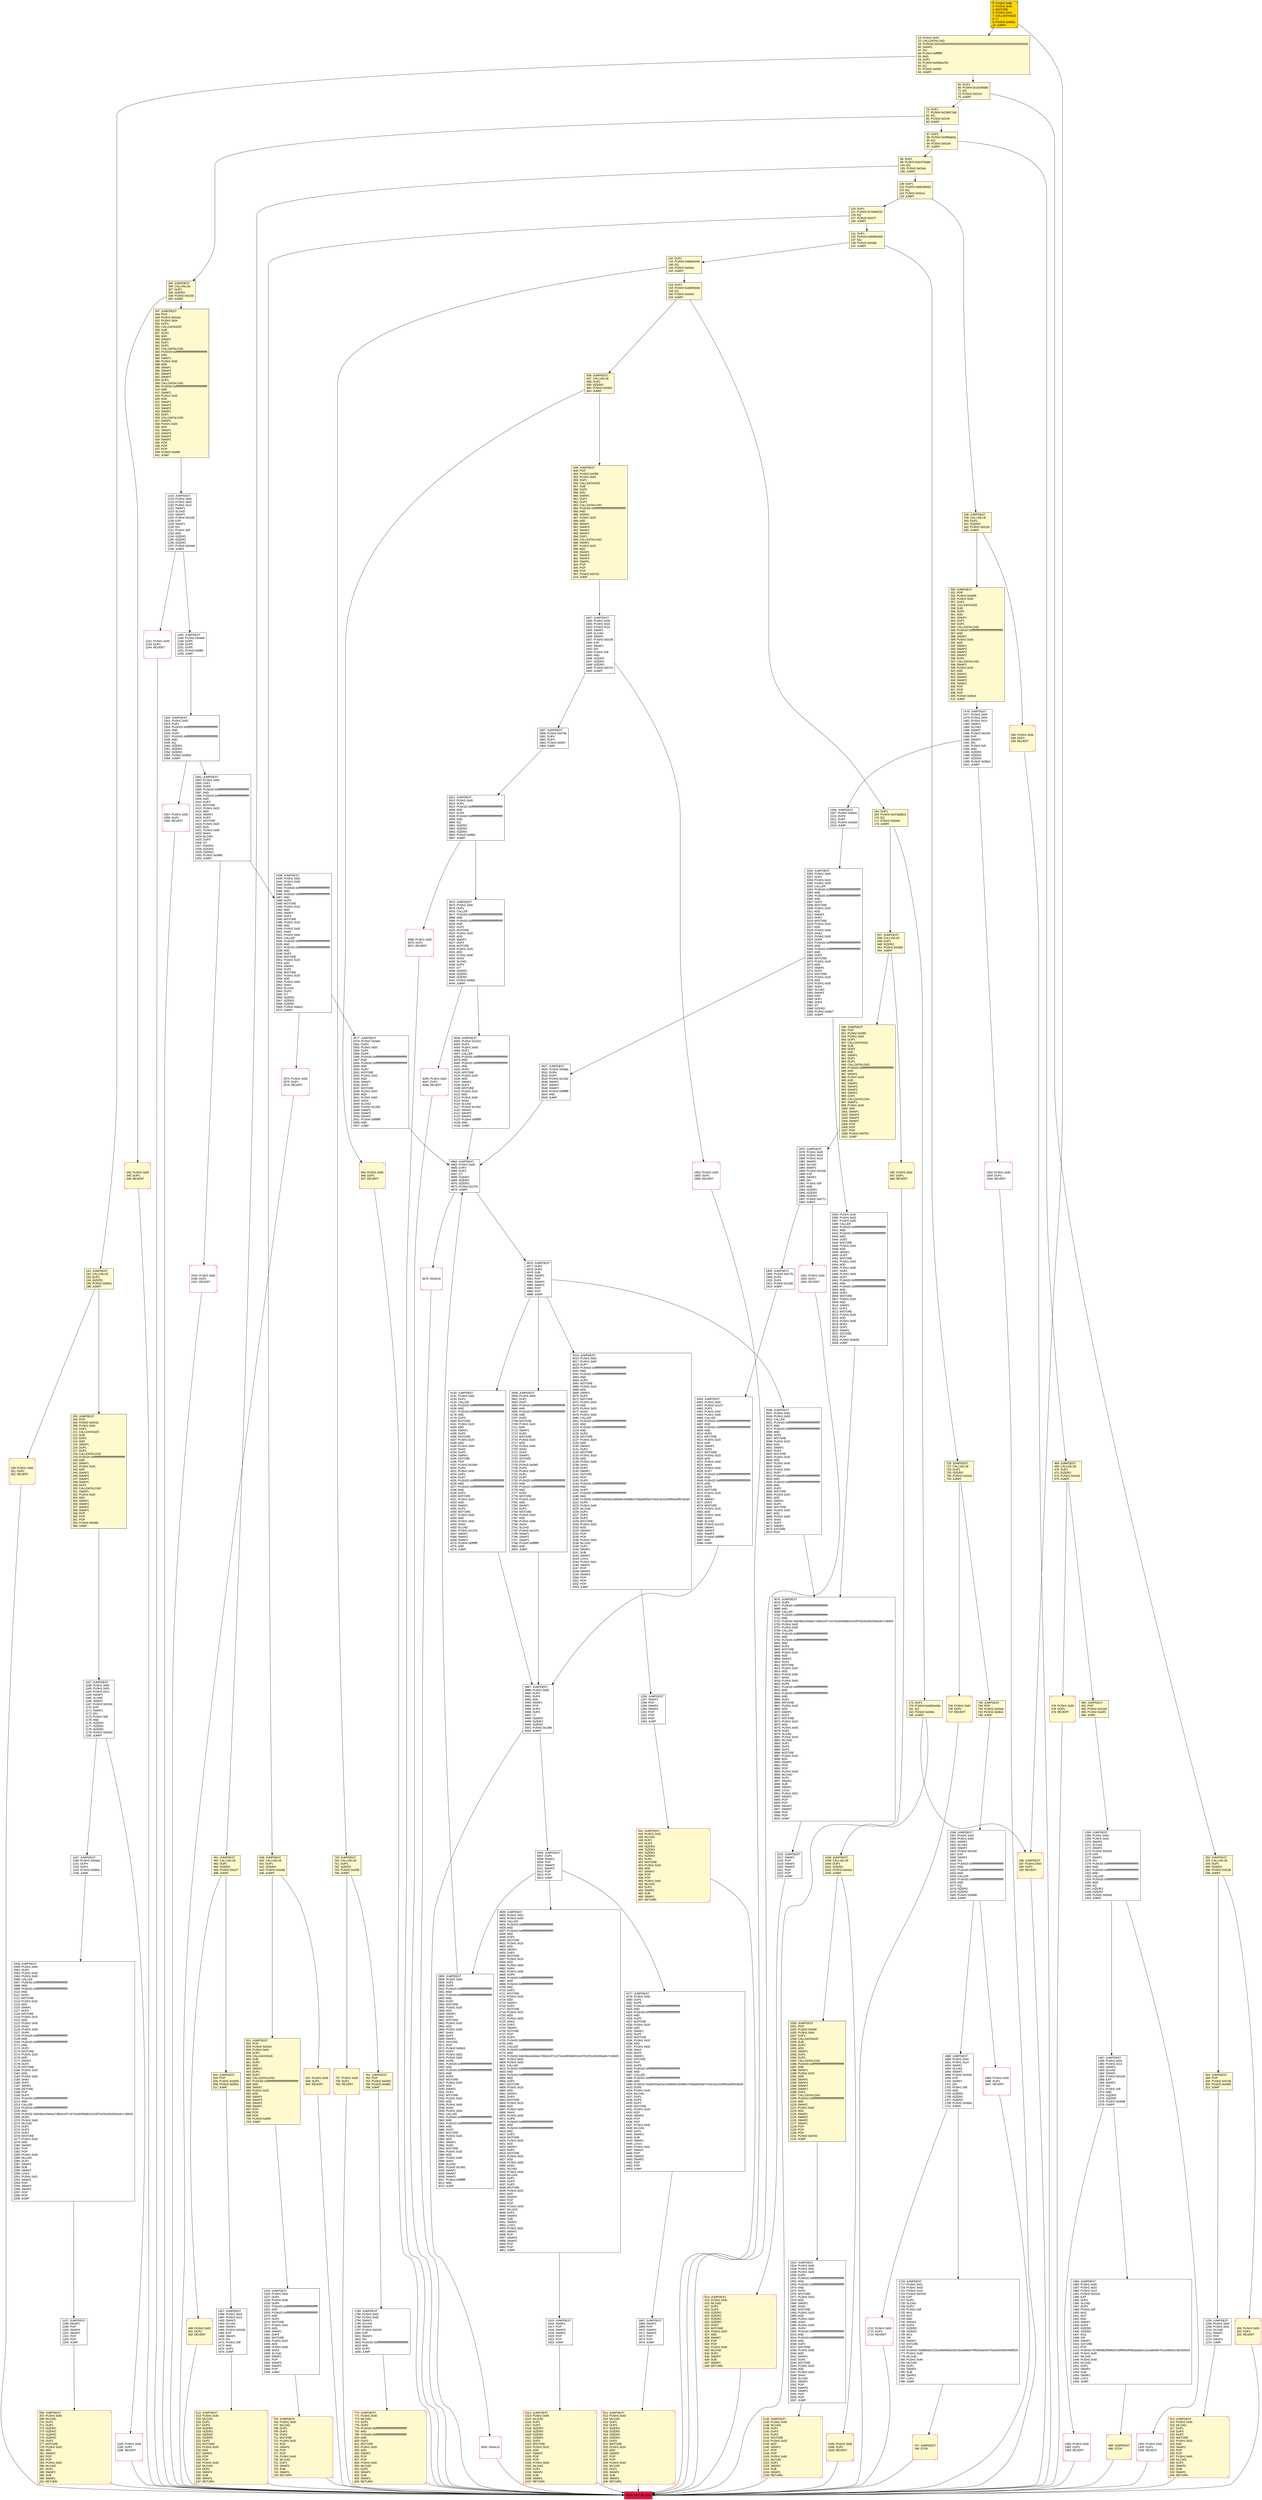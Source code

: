 digraph G {
bgcolor=transparent rankdir=UD;
node [shape=box style=filled color=black fillcolor=white fontname=arial fontcolor=black];
2361 [label="2361: JUMPDEST\l2362: PUSH1 0x00\l2364: DUP1\l2365: DUP6\l2366: PUSH20 0xffffffffffffffffffffffffffffffffffffffff\l2387: AND\l2388: PUSH20 0xffffffffffffffffffffffffffffffffffffffff\l2409: AND\l2410: DUP2\l2411: MSTORE\l2412: PUSH1 0x20\l2414: ADD\l2415: SWAP1\l2416: DUP2\l2417: MSTORE\l2418: PUSH1 0x20\l2420: ADD\l2421: PUSH1 0x00\l2423: SHA3\l2424: SLOAD\l2425: DUP3\l2426: GT\l2427: ISZERO\l2428: ISZERO\l2429: ISZERO\l2430: PUSH2 0x0986\l2433: JUMPI\l" ];
1197 [label="1197: JUMPDEST\l1198: SWAP1\l1199: POP\l1200: SWAP3\l1201: SWAP2\l1202: POP\l1203: POP\l1204: JUMP\l" ];
945 [label="945: PUSH1 0x00\l947: DUP1\l948: REVERT\l" fillcolor=lemonchiffon shape=Msquare color=crimson ];
1712 [label="1712: PUSH1 0x00\l1714: DUP1\l1715: REVERT\l" shape=Msquare color=crimson ];
3911 [label="3911: JUMPDEST\l3912: PUSH1 0x00\l3914: DUP1\l3915: PUSH20 0xffffffffffffffffffffffffffffffffffffffff\l3936: AND\l3937: DUP4\l3938: PUSH20 0xffffffffffffffffffffffffffffffffffffffff\l3959: AND\l3960: EQ\l3961: ISZERO\l3962: ISZERO\l3963: ISZERO\l3964: PUSH2 0x0f84\l3967: JUMPI\l" ];
1038 [label="1038: JUMPDEST\l1039: CALLVALUE\l1040: DUP1\l1041: ISZERO\l1042: PUSH2 0x041a\l1045: JUMPI\l" fillcolor=lemonchiffon ];
1923 [label="1923: JUMPDEST\l1924: PUSH1 0x00\l1926: PUSH1 0x02\l1928: PUSH1 0x00\l1930: DUP5\l1931: PUSH20 0xffffffffffffffffffffffffffffffffffffffff\l1952: AND\l1953: PUSH20 0xffffffffffffffffffffffffffffffffffffffff\l1974: AND\l1975: DUP2\l1976: MSTORE\l1977: PUSH1 0x20\l1979: ADD\l1980: SWAP1\l1981: DUP2\l1982: MSTORE\l1983: PUSH1 0x20\l1985: ADD\l1986: PUSH1 0x00\l1988: SHA3\l1989: PUSH1 0x00\l1991: DUP4\l1992: PUSH20 0xffffffffffffffffffffffffffffffffffffffff\l2013: AND\l2014: PUSH20 0xffffffffffffffffffffffffffffffffffffffff\l2035: AND\l2036: DUP2\l2037: MSTORE\l2038: PUSH1 0x20\l2040: ADD\l2041: SWAP1\l2042: DUP2\l2043: MSTORE\l2044: PUSH1 0x20\l2046: ADD\l2047: PUSH1 0x00\l2049: SHA3\l2050: SLOAD\l2051: SWAP1\l2052: POP\l2053: SWAP3\l2054: SWAP2\l2055: POP\l2056: POP\l2057: JUMP\l" ];
4599 [label="4599: JUMPDEST\l4600: PUSH1 0x02\l4602: PUSH1 0x00\l4604: CALLER\l4605: PUSH20 0xffffffffffffffffffffffffffffffffffffffff\l4626: AND\l4627: PUSH20 0xffffffffffffffffffffffffffffffffffffffff\l4648: AND\l4649: DUP2\l4650: MSTORE\l4651: PUSH1 0x20\l4653: ADD\l4654: SWAP1\l4655: DUP2\l4656: MSTORE\l4657: PUSH1 0x20\l4659: ADD\l4660: PUSH1 0x00\l4662: SHA3\l4663: PUSH1 0x00\l4665: DUP6\l4666: PUSH20 0xffffffffffffffffffffffffffffffffffffffff\l4687: AND\l4688: PUSH20 0xffffffffffffffffffffffffffffffffffffffff\l4709: AND\l4710: DUP2\l4711: MSTORE\l4712: PUSH1 0x20\l4714: ADD\l4715: SWAP1\l4716: DUP2\l4717: MSTORE\l4718: PUSH1 0x20\l4720: ADD\l4721: PUSH1 0x00\l4723: SHA3\l4724: DUP2\l4725: SWAP1\l4726: SSTORE\l4727: POP\l4728: DUP3\l4729: PUSH20 0xffffffffffffffffffffffffffffffffffffffff\l4750: AND\l4751: CALLER\l4752: PUSH20 0xffffffffffffffffffffffffffffffffffffffff\l4773: AND\l4774: PUSH32 0x8c5be1e5ebec7d5bd14f71427d1e84f3dd0314c0f7b2291e5b200ac8c7c3b925\l4807: PUSH1 0x02\l4809: PUSH1 0x00\l4811: CALLER\l4812: PUSH20 0xffffffffffffffffffffffffffffffffffffffff\l4833: AND\l4834: PUSH20 0xffffffffffffffffffffffffffffffffffffffff\l4855: AND\l4856: DUP2\l4857: MSTORE\l4858: PUSH1 0x20\l4860: ADD\l4861: SWAP1\l4862: DUP2\l4863: MSTORE\l4864: PUSH1 0x20\l4866: ADD\l4867: PUSH1 0x00\l4869: SHA3\l4870: PUSH1 0x00\l4872: DUP8\l4873: PUSH20 0xffffffffffffffffffffffffffffffffffffffff\l4894: AND\l4895: PUSH20 0xffffffffffffffffffffffffffffffffffffffff\l4916: AND\l4917: DUP2\l4918: MSTORE\l4919: PUSH1 0x20\l4921: ADD\l4922: SWAP1\l4923: DUP2\l4924: MSTORE\l4925: PUSH1 0x20\l4927: ADD\l4928: PUSH1 0x00\l4930: SHA3\l4931: SLOAD\l4932: PUSH1 0x40\l4934: MLOAD\l4935: DUP1\l4936: DUP3\l4937: DUP2\l4938: MSTORE\l4939: PUSH1 0x20\l4941: ADD\l4942: SWAP2\l4943: POP\l4944: POP\l4945: PUSH1 0x40\l4947: MLOAD\l4948: DUP1\l4949: SWAP2\l4950: SUB\l4951: SWAP1\l4952: LOG3\l4953: PUSH1 0x01\l4955: SWAP1\l4956: POP\l4957: SWAP3\l4958: SWAP2\l4959: POP\l4960: POP\l4961: JUMP\l" ];
175 [label="175: DUP1\l176: PUSH4 0xdd62ed3e\l181: EQ\l182: PUSH2 0x040e\l185: JUMPI\l" fillcolor=lemonchiffon ];
3546 [label="3546: JUMPDEST\l3547: PUSH1 0x02\l3549: PUSH1 0x00\l3551: CALLER\l3552: PUSH20 0xffffffffffffffffffffffffffffffffffffffff\l3573: AND\l3574: PUSH20 0xffffffffffffffffffffffffffffffffffffffff\l3595: AND\l3596: DUP2\l3597: MSTORE\l3598: PUSH1 0x20\l3600: ADD\l3601: SWAP1\l3602: DUP2\l3603: MSTORE\l3604: PUSH1 0x20\l3606: ADD\l3607: PUSH1 0x00\l3609: SHA3\l3610: PUSH1 0x00\l3612: DUP7\l3613: PUSH20 0xffffffffffffffffffffffffffffffffffffffff\l3634: AND\l3635: PUSH20 0xffffffffffffffffffffffffffffffffffffffff\l3656: AND\l3657: DUP2\l3658: MSTORE\l3659: PUSH1 0x20\l3661: ADD\l3662: SWAP1\l3663: DUP2\l3664: MSTORE\l3665: PUSH1 0x20\l3667: ADD\l3668: PUSH1 0x00\l3670: SHA3\l3671: DUP2\l3672: SWAP1\l3673: SSTORE\l3674: POP\l" ];
1050 [label="1050: JUMPDEST\l1051: POP\l1052: PUSH2 0x046f\l1055: PUSH1 0x04\l1057: DUP1\l1058: CALLDATASIZE\l1059: SUB\l1060: DUP2\l1061: ADD\l1062: SWAP1\l1063: DUP1\l1064: DUP1\l1065: CALLDATALOAD\l1066: PUSH20 0xffffffffffffffffffffffffffffffffffffffff\l1087: AND\l1088: SWAP1\l1089: PUSH1 0x20\l1091: ADD\l1092: SWAP1\l1093: SWAP3\l1094: SWAP2\l1095: SWAP1\l1096: DUP1\l1097: CALLDATALOAD\l1098: PUSH20 0xffffffffffffffffffffffffffffffffffffffff\l1119: AND\l1120: SWAP1\l1121: PUSH1 0x20\l1123: ADD\l1124: SWAP1\l1125: SWAP3\l1126: SWAP2\l1127: SWAP1\l1128: POP\l1129: POP\l1130: POP\l1131: PUSH2 0x0783\l1134: JUMP\l" fillcolor=lemonchiffon ];
1205 [label="1205: JUMPDEST\l1206: PUSH1 0x00\l1208: PUSH1 0x01\l1210: SLOAD\l1211: SWAP1\l1212: POP\l1213: SWAP1\l1214: JUMP\l" ];
3968 [label="3968: PUSH1 0x00\l3970: DUP1\l3971: REVERT\l" shape=Msquare color=crimson ];
2434 [label="2434: PUSH1 0x00\l2436: DUP1\l2437: REVERT\l" shape=Msquare color=crimson ];
647 [label="647: PUSH1 0x00\l649: DUP1\l650: REVERT\l" fillcolor=lemonchiffon shape=Msquare color=crimson ];
13 [label="13: PUSH1 0x00\l15: CALLDATALOAD\l16: PUSH29 0x0100000000000000000000000000000000000000000000000000000000\l46: SWAP1\l47: DIV\l48: PUSH4 0xffffffff\l53: AND\l54: DUP1\l55: PUSH4 0x095ea7b3\l60: EQ\l61: PUSH2 0x00bf\l64: JUMPI\l" fillcolor=lemonchiffon ];
304 [label="304: JUMPDEST\l305: POP\l306: PUSH2 0x0139\l309: PUSH2 0x04b5\l312: JUMP\l" fillcolor=lemonchiffon ];
1384 [label="1384: JUMPDEST\l1385: PUSH1 0x00\l1387: PUSH1 0x03\l1389: PUSH1 0x14\l1391: PUSH2 0x0100\l1394: EXP\l1395: DUP2\l1396: SLOAD\l1397: DUP2\l1398: PUSH1 0xff\l1400: MUL\l1401: NOT\l1402: AND\l1403: SWAP1\l1404: DUP4\l1405: ISZERO\l1406: ISZERO\l1407: MUL\l1408: OR\l1409: SWAP1\l1410: SSTORE\l1411: POP\l1412: PUSH32 0x7805862f689e2f13df9f062ff482ad3ad112aca9e0847911ed832e158c525b33\l1445: PUSH1 0x40\l1447: MLOAD\l1448: PUSH1 0x40\l1450: MLOAD\l1451: DUP1\l1452: SWAP2\l1453: SUB\l1454: SWAP1\l1455: LOG1\l1456: JUMP\l" ];
538 [label="538: JUMPDEST\l539: CALLVALUE\l540: DUP1\l541: ISZERO\l542: PUSH2 0x0226\l545: JUMPI\l" fillcolor=lemonchiffon ];
153 [label="153: DUP1\l154: PUSH4 0xa9059cbb\l159: EQ\l160: PUSH2 0x0344\l163: JUMPI\l" fillcolor=lemonchiffon ];
5005 [label="5005: INVALID\l" shape=Msquare color=crimson ];
120 [label="120: DUP1\l121: PUSH4 0x70a08231\l126: EQ\l127: PUSH2 0x027f\l130: JUMPI\l" fillcolor=lemonchiffon ];
1265 [label="1265: JUMPDEST\l1266: PUSH1 0x03\l1268: PUSH1 0x00\l1270: SWAP1\l1271: SLOAD\l1272: SWAP1\l1273: PUSH2 0x0100\l1276: EXP\l1277: SWAP1\l1278: DIV\l1279: PUSH20 0xffffffffffffffffffffffffffffffffffffffff\l1300: AND\l1301: PUSH20 0xffffffffffffffffffffffffffffffffffffffff\l1322: AND\l1323: CALLER\l1324: PUSH20 0xffffffffffffffffffffffffffffffffffffffff\l1345: AND\l1346: EQ\l1347: ISZERO\l1348: ISZERO\l1349: PUSH2 0x054d\l1352: JUMPI\l" ];
142 [label="142: DUP1\l143: PUSH4 0x8da5cb5b\l148: EQ\l149: PUSH2 0x02ed\l152: JUMPI\l" fillcolor=lemonchiffon ];
1684 [label="1684: PUSH1 0x00\l1686: DUP1\l1687: REVERT\l" shape=Msquare color=crimson ];
164 [label="164: DUP1\l165: PUSH4 0xd73dd623\l170: EQ\l171: PUSH2 0x03a9\l174: JUMPI\l" fillcolor=lemonchiffon ];
266 [label="266: JUMPDEST\l267: PUSH1 0x40\l269: MLOAD\l270: DUP1\l271: DUP3\l272: ISZERO\l273: ISZERO\l274: ISZERO\l275: ISZERO\l276: DUP2\l277: MSTORE\l278: PUSH1 0x20\l280: ADD\l281: SWAP2\l282: POP\l283: POP\l284: PUSH1 0x40\l286: MLOAD\l287: DUP1\l288: SWAP2\l289: SUB\l290: SWAP1\l291: RETURN\l" fillcolor=lemonchiffon shape=Msquare color=crimson ];
3014 [label="3014: JUMPDEST\l3015: PUSH1 0x02\l3017: PUSH1 0x00\l3019: DUP7\l3020: PUSH20 0xffffffffffffffffffffffffffffffffffffffff\l3041: AND\l3042: PUSH20 0xffffffffffffffffffffffffffffffffffffffff\l3063: AND\l3064: DUP2\l3065: MSTORE\l3066: PUSH1 0x20\l3068: ADD\l3069: SWAP1\l3070: DUP2\l3071: MSTORE\l3072: PUSH1 0x20\l3074: ADD\l3075: PUSH1 0x00\l3077: SHA3\l3078: PUSH1 0x00\l3080: CALLER\l3081: PUSH20 0xffffffffffffffffffffffffffffffffffffffff\l3102: AND\l3103: PUSH20 0xffffffffffffffffffffffffffffffffffffffff\l3124: AND\l3125: DUP2\l3126: MSTORE\l3127: PUSH1 0x20\l3129: ADD\l3130: SWAP1\l3131: DUP2\l3132: MSTORE\l3133: PUSH1 0x20\l3135: ADD\l3136: PUSH1 0x00\l3138: SHA3\l3139: DUP2\l3140: SWAP1\l3141: SSTORE\l3142: POP\l3143: DUP3\l3144: PUSH20 0xffffffffffffffffffffffffffffffffffffffff\l3165: AND\l3166: DUP5\l3167: PUSH20 0xffffffffffffffffffffffffffffffffffffffff\l3188: AND\l3189: PUSH32 0xddf252ad1be2c89b69c2b068fc378daa952ba7f163c4a11628f55a4df523b3ef\l3222: DUP5\l3223: PUSH1 0x40\l3225: MLOAD\l3226: DUP1\l3227: DUP3\l3228: DUP2\l3229: MSTORE\l3230: PUSH1 0x20\l3232: ADD\l3233: SWAP2\l3234: POP\l3235: POP\l3236: PUSH1 0x40\l3238: MLOAD\l3239: DUP1\l3240: SWAP2\l3241: SUB\l3242: SWAP1\l3243: LOG3\l3244: PUSH1 0x01\l3246: SWAP1\l3247: POP\l3248: SWAP4\l3249: SWAP3\l3250: POP\l3251: POP\l3252: POP\l3253: JUMP\l" ];
76 [label="76: DUP1\l77: PUSH4 0x23b872dd\l82: EQ\l83: PUSH2 0x014f\l86: JUMPI\l" fillcolor=lemonchiffon ];
191 [label="191: JUMPDEST\l192: CALLVALUE\l193: DUP1\l194: ISZERO\l195: PUSH2 0x00cb\l198: JUMPI\l" fillcolor=lemonchiffon ];
347 [label="347: JUMPDEST\l348: POP\l349: PUSH2 0x01ba\l352: PUSH1 0x04\l354: DUP1\l355: CALLDATASIZE\l356: SUB\l357: DUP2\l358: ADD\l359: SWAP1\l360: DUP1\l361: DUP1\l362: CALLDATALOAD\l363: PUSH20 0xffffffffffffffffffffffffffffffffffffffff\l384: AND\l385: SWAP1\l386: PUSH1 0x20\l388: ADD\l389: SWAP1\l390: SWAP3\l391: SWAP2\l392: SWAP1\l393: DUP1\l394: CALLDATALOAD\l395: PUSH20 0xffffffffffffffffffffffffffffffffffffffff\l416: AND\l417: SWAP1\l418: PUSH1 0x20\l420: ADD\l421: SWAP1\l422: SWAP3\l423: SWAP2\l424: SWAP1\l425: DUP1\l426: CALLDATALOAD\l427: SWAP1\l428: PUSH1 0x20\l430: ADD\l431: SWAP1\l432: SWAP3\l433: SWAP2\l434: SWAP1\l435: POP\l436: POP\l437: POP\l438: PUSH2 0x04bf\l441: JUMP\l" fillcolor=lemonchiffon ];
512 [label="512: JUMPDEST\l513: PUSH1 0x40\l515: MLOAD\l516: DUP1\l517: DUP3\l518: ISZERO\l519: ISZERO\l520: ISZERO\l521: ISZERO\l522: DUP2\l523: MSTORE\l524: PUSH1 0x20\l526: ADD\l527: SWAP2\l528: POP\l529: POP\l530: PUSH1 0x40\l532: MLOAD\l533: DUP1\l534: SWAP2\l535: SUB\l536: SWAP1\l537: RETURN\l" fillcolor=lemonchiffon shape=Msquare color=crimson ];
2438 [label="2438: JUMPDEST\l2439: PUSH1 0x02\l2441: PUSH1 0x00\l2443: DUP6\l2444: PUSH20 0xffffffffffffffffffffffffffffffffffffffff\l2465: AND\l2466: PUSH20 0xffffffffffffffffffffffffffffffffffffffff\l2487: AND\l2488: DUP2\l2489: MSTORE\l2490: PUSH1 0x20\l2492: ADD\l2493: SWAP1\l2494: DUP2\l2495: MSTORE\l2496: PUSH1 0x20\l2498: ADD\l2499: PUSH1 0x00\l2501: SHA3\l2502: PUSH1 0x00\l2504: CALLER\l2505: PUSH20 0xffffffffffffffffffffffffffffffffffffffff\l2526: AND\l2527: PUSH20 0xffffffffffffffffffffffffffffffffffffffff\l2548: AND\l2549: DUP2\l2550: MSTORE\l2551: PUSH1 0x20\l2553: ADD\l2554: SWAP1\l2555: DUP2\l2556: MSTORE\l2557: PUSH1 0x20\l2559: ADD\l2560: PUSH1 0x00\l2562: SHA3\l2563: SLOAD\l2564: DUP3\l2565: GT\l2566: ISZERO\l2567: ISZERO\l2568: ISZERO\l2569: PUSH2 0x0a11\l2572: JUMPI\l" ];
937 [label="937: JUMPDEST\l938: CALLVALUE\l939: DUP1\l940: ISZERO\l941: PUSH2 0x03b5\l944: JUMPI\l" fillcolor=lemonchiffon ];
1183 [label="1183: PUSH1 0x00\l1185: DUP1\l1186: REVERT\l" shape=Msquare color=crimson ];
335 [label="335: JUMPDEST\l336: CALLVALUE\l337: DUP1\l338: ISZERO\l339: PUSH2 0x015b\l342: JUMPI\l" fillcolor=lemonchiffon ];
491 [label="491: JUMPDEST\l492: CALLVALUE\l493: DUP1\l494: ISZERO\l495: PUSH2 0x01f7\l498: JUMPI\l" fillcolor=lemonchiffon ];
1476 [label="1476: JUMPDEST\l1477: PUSH1 0x00\l1479: PUSH1 0x03\l1481: PUSH1 0x14\l1483: SWAP1\l1484: SLOAD\l1485: SWAP1\l1486: PUSH2 0x0100\l1489: EXP\l1490: SWAP1\l1491: DIV\l1492: PUSH1 0xff\l1494: AND\l1495: ISZERO\l1496: ISZERO\l1497: ISZERO\l1498: PUSH2 0x05e2\l1501: JUMPI\l" ];
1245 [label="1245: JUMPDEST\l1246: PUSH2 0x04e8\l1249: DUP5\l1250: DUP5\l1251: DUP5\l1252: PUSH2 0x08fc\l1255: JUMP\l" ];
3393 [label="3393: PUSH1 0x00\l3395: PUSH1 0x02\l3397: PUSH1 0x00\l3399: CALLER\l3400: PUSH20 0xffffffffffffffffffffffffffffffffffffffff\l3421: AND\l3422: PUSH20 0xffffffffffffffffffffffffffffffffffffffff\l3443: AND\l3444: DUP2\l3445: MSTORE\l3446: PUSH1 0x20\l3448: ADD\l3449: SWAP1\l3450: DUP2\l3451: MSTORE\l3452: PUSH1 0x20\l3454: ADD\l3455: PUSH1 0x00\l3457: SHA3\l3458: PUSH1 0x00\l3460: DUP7\l3461: PUSH20 0xffffffffffffffffffffffffffffffffffffffff\l3482: AND\l3483: PUSH20 0xffffffffffffffffffffffffffffffffffffffff\l3504: AND\l3505: DUP2\l3506: MSTORE\l3507: PUSH1 0x20\l3509: ADD\l3510: SWAP1\l3511: DUP2\l3512: MSTORE\l3513: PUSH1 0x20\l3515: ADD\l3516: PUSH1 0x00\l3518: SHA3\l3519: DUP2\l3520: SWAP1\l3521: SSTORE\l3522: POP\l3523: PUSH2 0x0e5b\l3526: JUMP\l" ];
4976 [label="4976: JUMPDEST\l4977: DUP2\l4978: DUP4\l4979: SUB\l4980: SWAP1\l4981: POP\l4982: SWAP3\l4983: SWAP2\l4984: POP\l4985: POP\l4986: JUMP\l" ];
1789 [label="1789: JUMPDEST\l1790: PUSH1 0x03\l1792: PUSH1 0x00\l1794: SWAP1\l1795: SLOAD\l1796: SWAP1\l1797: PUSH2 0x0100\l1800: EXP\l1801: SWAP1\l1802: DIV\l1803: PUSH20 0xffffffffffffffffffffffffffffffffffffffff\l1824: AND\l1825: DUP2\l1826: JUMP\l" ];
1516 [label="1516: JUMPDEST\l1517: SWAP1\l1518: POP\l1519: SWAP3\l1520: SWAP2\l1521: POP\l1522: POP\l1523: JUMP\l" ];
1857 [label="1857: JUMPDEST\l1858: PUSH2 0x074b\l1861: DUP4\l1862: DUP4\l1863: PUSH2 0x0f47\l1866: JUMP\l" ];
203 [label="203: JUMPDEST\l204: POP\l205: PUSH2 0x010a\l208: PUSH1 0x04\l210: DUP1\l211: CALLDATASIZE\l212: SUB\l213: DUP2\l214: ADD\l215: SWAP1\l216: DUP1\l217: DUP1\l218: CALLDATALOAD\l219: PUSH20 0xffffffffffffffffffffffffffffffffffffffff\l240: AND\l241: SWAP1\l242: PUSH1 0x20\l244: ADD\l245: SWAP1\l246: SWAP3\l247: SWAP2\l248: SWAP1\l249: DUP1\l250: CALLDATALOAD\l251: SWAP1\l252: PUSH1 0x20\l254: ADD\l255: SWAP1\l256: SWAP3\l257: SWAP2\l258: SWAP1\l259: POP\l260: POP\l261: POP\l262: PUSH2 0x0485\l265: JUMP\l" fillcolor=lemonchiffon ];
749 [label="749: JUMPDEST\l750: CALLVALUE\l751: DUP1\l752: ISZERO\l753: PUSH2 0x02f9\l756: JUMPI\l" fillcolor=lemonchiffon ];
770 [label="770: JUMPDEST\l771: PUSH1 0x40\l773: MLOAD\l774: DUP1\l775: DUP3\l776: PUSH20 0xffffffffffffffffffffffffffffffffffffffff\l797: AND\l798: PUSH20 0xffffffffffffffffffffffffffffffffffffffff\l819: AND\l820: DUP2\l821: MSTORE\l822: PUSH1 0x20\l824: ADD\l825: SWAP2\l826: POP\l827: POP\l828: PUSH1 0x40\l830: MLOAD\l831: DUP1\l832: SWAP2\l833: SUB\l834: SWAP1\l835: RETURN\l" fillcolor=lemonchiffon shape=Msquare color=crimson ];
499 [label="499: PUSH1 0x00\l501: DUP1\l502: REVERT\l" fillcolor=lemonchiffon shape=Msquare color=crimson ];
757 [label="757: PUSH1 0x00\l759: DUP1\l760: REVERT\l" fillcolor=lemonchiffon shape=Msquare color=crimson ];
613 [label="613: JUMPDEST\l614: PUSH1 0x40\l616: MLOAD\l617: DUP1\l618: DUP3\l619: ISZERO\l620: ISZERO\l621: ISZERO\l622: ISZERO\l623: DUP2\l624: MSTORE\l625: PUSH1 0x20\l627: ADD\l628: SWAP2\l629: POP\l630: POP\l631: PUSH1 0x40\l633: MLOAD\l634: DUP1\l635: SWAP2\l636: SUB\l637: SWAP1\l638: RETURN\l" fillcolor=lemonchiffon shape=Msquare color=crimson ];
480 [label="480: JUMPDEST\l481: POP\l482: PUSH2 0x01e9\l485: PUSH2 0x04f1\l488: JUMP\l" fillcolor=lemonchiffon ];
1596 [label="1596: JUMPDEST\l1597: PUSH1 0x03\l1599: PUSH1 0x00\l1601: SWAP1\l1602: SLOAD\l1603: SWAP1\l1604: PUSH2 0x0100\l1607: EXP\l1608: SWAP1\l1609: DIV\l1610: PUSH20 0xffffffffffffffffffffffffffffffffffffffff\l1631: AND\l1632: PUSH20 0xffffffffffffffffffffffffffffffffffffffff\l1653: AND\l1654: CALLER\l1655: PUSH20 0xffffffffffffffffffffffffffffffffffffffff\l1676: AND\l1677: EQ\l1678: ISZERO\l1679: ISZERO\l1680: PUSH2 0x0698\l1683: JUMPI\l" ];
1524 [label="1524: JUMPDEST\l1525: PUSH1 0x00\l1527: DUP1\l1528: PUSH1 0x00\l1530: DUP4\l1531: PUSH20 0xffffffffffffffffffffffffffffffffffffffff\l1552: AND\l1553: PUSH20 0xffffffffffffffffffffffffffffffffffffffff\l1574: AND\l1575: DUP2\l1576: MSTORE\l1577: PUSH1 0x20\l1579: ADD\l1580: SWAP1\l1581: DUP2\l1582: MSTORE\l1583: PUSH1 0x20\l1585: ADD\l1586: PUSH1 0x00\l1588: SHA3\l1589: SLOAD\l1590: SWAP1\l1591: POP\l1592: SWAP2\l1593: SWAP1\l1594: POP\l1595: JUMP\l" ];
199 [label="199: PUSH1 0x00\l201: DUP1\l202: REVERT\l" fillcolor=lemonchiffon shape=Msquare color=crimson ];
4277 [label="4277: JUMPDEST\l4278: PUSH1 0x00\l4280: DUP1\l4281: DUP6\l4282: PUSH20 0xffffffffffffffffffffffffffffffffffffffff\l4303: AND\l4304: PUSH20 0xffffffffffffffffffffffffffffffffffffffff\l4325: AND\l4326: DUP2\l4327: MSTORE\l4328: PUSH1 0x20\l4330: ADD\l4331: SWAP1\l4332: DUP2\l4333: MSTORE\l4334: PUSH1 0x20\l4336: ADD\l4337: PUSH1 0x00\l4339: SHA3\l4340: DUP2\l4341: SWAP1\l4342: SSTORE\l4343: POP\l4344: DUP3\l4345: PUSH20 0xffffffffffffffffffffffffffffffffffffffff\l4366: AND\l4367: CALLER\l4368: PUSH20 0xffffffffffffffffffffffffffffffffffffffff\l4389: AND\l4390: PUSH32 0xddf252ad1be2c89b69c2b068fc378daa952ba7f163c4a11628f55a4df523b3ef\l4423: DUP5\l4424: PUSH1 0x40\l4426: MLOAD\l4427: DUP1\l4428: DUP3\l4429: DUP2\l4430: MSTORE\l4431: PUSH1 0x20\l4433: ADD\l4434: SWAP2\l4435: POP\l4436: POP\l4437: PUSH1 0x40\l4439: MLOAD\l4440: DUP1\l4441: SWAP2\l4442: SUB\l4443: SWAP1\l4444: LOG3\l4445: PUSH1 0x01\l4447: SWAP1\l4448: POP\l4449: SWAP3\l4450: SWAP2\l4451: POP\l4452: POP\l4453: JUMP\l" ];
4045 [label="4045: PUSH1 0x00\l4047: DUP1\l4048: REVERT\l" shape=Msquare color=crimson ];
949 [label="949: JUMPDEST\l950: POP\l951: PUSH2 0x03f4\l954: PUSH1 0x04\l956: DUP1\l957: CALLDATASIZE\l958: SUB\l959: DUP2\l960: ADD\l961: SWAP1\l962: DUP1\l963: DUP1\l964: CALLDATALOAD\l965: PUSH20 0xffffffffffffffffffffffffffffffffffffffff\l986: AND\l987: SWAP1\l988: PUSH1 0x20\l990: ADD\l991: SWAP1\l992: SWAP3\l993: SWAP2\l994: SWAP1\l995: DUP1\l996: CALLDATALOAD\l997: SWAP1\l998: PUSH1 0x20\l1000: ADD\l1001: SWAP1\l1002: SWAP3\l1003: SWAP2\l1004: SWAP1\l1005: POP\l1006: POP\l1007: POP\l1008: PUSH2 0x0753\l1011: JUMP\l" fillcolor=lemonchiffon ];
1187 [label="1187: JUMPDEST\l1188: PUSH2 0x04ad\l1191: DUP4\l1192: DUP4\l1193: PUSH2 0x080a\l1196: JUMP\l" ];
704 [label="704: JUMPDEST\l705: PUSH1 0x40\l707: MLOAD\l708: DUP1\l709: DUP3\l710: DUP2\l711: MSTORE\l712: PUSH1 0x20\l714: ADD\l715: SWAP2\l716: POP\l717: POP\l718: PUSH1 0x40\l720: MLOAD\l721: DUP1\l722: SWAP2\l723: SUB\l724: SWAP1\l725: RETURN\l" fillcolor=lemonchiffon shape=Msquare color=crimson ];
4962 [label="4962: JUMPDEST\l4963: PUSH1 0x00\l4965: DUP3\l4966: DUP3\l4967: GT\l4968: ISZERO\l4969: ISZERO\l4970: ISZERO\l4971: PUSH2 0x1370\l4974: JUMPI\l" ];
2805 [label="2805: JUMPDEST\l2806: PUSH1 0x00\l2808: DUP1\l2809: DUP6\l2810: PUSH20 0xffffffffffffffffffffffffffffffffffffffff\l2831: AND\l2832: PUSH20 0xffffffffffffffffffffffffffffffffffffffff\l2853: AND\l2854: DUP2\l2855: MSTORE\l2856: PUSH1 0x20\l2858: ADD\l2859: SWAP1\l2860: DUP2\l2861: MSTORE\l2862: PUSH1 0x20\l2864: ADD\l2865: PUSH1 0x00\l2867: SHA3\l2868: DUP2\l2869: SWAP1\l2870: SSTORE\l2871: POP\l2872: PUSH2 0x0bc6\l2875: DUP3\l2876: PUSH1 0x02\l2878: PUSH1 0x00\l2880: DUP8\l2881: PUSH20 0xffffffffffffffffffffffffffffffffffffffff\l2902: AND\l2903: PUSH20 0xffffffffffffffffffffffffffffffffffffffff\l2924: AND\l2925: DUP2\l2926: MSTORE\l2927: PUSH1 0x20\l2929: ADD\l2930: SWAP1\l2931: DUP2\l2932: MSTORE\l2933: PUSH1 0x20\l2935: ADD\l2936: PUSH1 0x00\l2938: SHA3\l2939: PUSH1 0x00\l2941: CALLER\l2942: PUSH20 0xffffffffffffffffffffffffffffffffffffffff\l2963: AND\l2964: PUSH20 0xffffffffffffffffffffffffffffffffffffffff\l2985: AND\l2986: DUP2\l2987: MSTORE\l2988: PUSH1 0x20\l2990: ADD\l2991: SWAP1\l2992: DUP2\l2993: MSTORE\l2994: PUSH1 0x20\l2996: ADD\l2997: PUSH1 0x00\l2999: SHA3\l3000: SLOAD\l3001: PUSH2 0x1362\l3004: SWAP1\l3005: SWAP2\l3006: SWAP1\l3007: PUSH4 0xffffffff\l3012: AND\l3013: JUMP\l" ];
1241 [label="1241: PUSH1 0x00\l1243: DUP1\l1244: REVERT\l" shape=Msquare color=crimson ];
65 [label="65: DUP1\l66: PUSH4 0x18160ddd\l71: EQ\l72: PUSH2 0x0124\l75: JUMPI\l" fillcolor=lemonchiffon ];
476 [label="476: PUSH1 0x00\l478: DUP1\l479: REVERT\l" fillcolor=lemonchiffon shape=Msquare color=crimson ];
489 [label="489: JUMPDEST\l490: STOP\l" fillcolor=lemonchiffon shape=Msquare color=crimson ];
734 [label="734: PUSH1 0x00\l736: DUP1\l737: REVERT\l" fillcolor=lemonchiffon shape=Msquare color=crimson ];
747 [label="747: JUMPDEST\l748: STOP\l" fillcolor=lemonchiffon shape=Msquare color=crimson ];
1502 [label="1502: PUSH1 0x00\l1504: DUP1\l1505: REVERT\l" shape=Msquare color=crimson ];
546 [label="546: PUSH1 0x00\l548: DUP1\l549: REVERT\l" fillcolor=lemonchiffon shape=Msquare color=crimson ];
442 [label="442: JUMPDEST\l443: PUSH1 0x40\l445: MLOAD\l446: DUP1\l447: DUP3\l448: ISZERO\l449: ISZERO\l450: ISZERO\l451: ISZERO\l452: DUP2\l453: MSTORE\l454: PUSH1 0x20\l456: ADD\l457: SWAP2\l458: POP\l459: POP\l460: PUSH1 0x40\l462: MLOAD\l463: DUP1\l464: SWAP2\l465: SUB\l466: SWAP1\l467: RETURN\l" fillcolor=lemonchiffon shape=Msquare color=crimson ];
1357 [label="1357: JUMPDEST\l1358: PUSH1 0x03\l1360: PUSH1 0x14\l1362: SWAP1\l1363: SLOAD\l1364: SWAP1\l1365: PUSH2 0x0100\l1368: EXP\l1369: SWAP1\l1370: DIV\l1371: PUSH1 0xff\l1373: AND\l1374: ISZERO\l1375: ISZERO\l1376: PUSH2 0x0568\l1379: JUMPI\l" ];
1506 [label="1506: JUMPDEST\l1507: PUSH2 0x05ec\l1510: DUP4\l1511: DUP4\l1512: PUSH2 0x0cb6\l1515: JUMP\l" ];
313 [label="313: JUMPDEST\l314: PUSH1 0x40\l316: MLOAD\l317: DUP1\l318: DUP3\l319: DUP2\l320: MSTORE\l321: PUSH1 0x20\l323: ADD\l324: SWAP2\l325: POP\l326: POP\l327: PUSH1 0x40\l329: MLOAD\l330: DUP1\l331: SWAP2\l332: SUB\l333: SWAP1\l334: RETURN\l" fillcolor=lemonchiffon shape=Msquare color=crimson ];
5006 [label="5006: JUMPDEST\l5007: DUP1\l5008: SWAP1\l5009: POP\l5010: SWAP3\l5011: SWAP2\l5012: POP\l5013: POP\l5014: JUMP\l" ];
131 [label="131: DUP1\l132: PUSH4 0x8456cb59\l137: EQ\l138: PUSH2 0x02d6\l141: JUMPI\l" fillcolor=lemonchiffon ];
300 [label="300: PUSH1 0x00\l302: DUP1\l303: REVERT\l" fillcolor=lemonchiffon shape=Msquare color=crimson ];
2357 [label="2357: PUSH1 0x00\l2359: DUP1\l2360: REVERT\l" shape=Msquare color=crimson ];
1827 [label="1827: JUMPDEST\l1828: PUSH1 0x00\l1830: PUSH1 0x03\l1832: PUSH1 0x14\l1834: SWAP1\l1835: SLOAD\l1836: SWAP1\l1837: PUSH2 0x0100\l1840: EXP\l1841: SWAP1\l1842: DIV\l1843: PUSH1 0xff\l1845: AND\l1846: ISZERO\l1847: ISZERO\l1848: ISZERO\l1849: PUSH2 0x0741\l1852: JUMPI\l" ];
836 [label="836: JUMPDEST\l837: CALLVALUE\l838: DUP1\l839: ISZERO\l840: PUSH2 0x0350\l843: JUMPI\l" fillcolor=lemonchiffon ];
5015 [label="5015: EXIT BLOCK\l" fillcolor=crimson ];
1688 [label="1688: JUMPDEST\l1689: PUSH1 0x03\l1691: PUSH1 0x14\l1693: SWAP1\l1694: SLOAD\l1695: SWAP1\l1696: PUSH2 0x0100\l1699: EXP\l1700: SWAP1\l1701: DIV\l1702: PUSH1 0xff\l1704: AND\l1705: ISZERO\l1706: ISZERO\l1707: ISZERO\l1708: PUSH2 0x06b4\l1711: JUMPI\l" ];
1853 [label="1853: PUSH1 0x00\l1855: DUP1\l1856: REVERT\l" shape=Msquare color=crimson ];
98 [label="98: DUP1\l99: PUSH4 0x5c975abb\l104: EQ\l105: PUSH2 0x01eb\l108: JUMPI\l" fillcolor=lemonchiffon ];
1716 [label="1716: JUMPDEST\l1717: PUSH1 0x01\l1719: PUSH1 0x03\l1721: PUSH1 0x14\l1723: PUSH2 0x0100\l1726: EXP\l1727: DUP2\l1728: SLOAD\l1729: DUP2\l1730: PUSH1 0xff\l1732: MUL\l1733: NOT\l1734: AND\l1735: SWAP1\l1736: DUP4\l1737: ISZERO\l1738: ISZERO\l1739: MUL\l1740: OR\l1741: SWAP1\l1742: SSTORE\l1743: POP\l1744: PUSH32 0x6985a02210a168e66602d3235cb6db0e70f92b3ba4d376a33c0f3d9434bff625\l1777: PUSH1 0x40\l1779: MLOAD\l1780: PUSH1 0x40\l1782: MLOAD\l1783: DUP1\l1784: SWAP2\l1785: SUB\l1786: SWAP1\l1787: LOG1\l1788: JUMP\l" ];
0 [label="0: PUSH1 0x80\l2: PUSH1 0x40\l4: MSTORE\l5: PUSH1 0x04\l7: CALLDATASIZE\l8: LT\l9: PUSH2 0x00ba\l12: JUMPI\l" fillcolor=lemonchiffon shape=Msquare fillcolor=gold ];
2573 [label="2573: PUSH1 0x00\l2575: DUP1\l2576: REVERT\l" shape=Msquare color=crimson ];
1256 [label="1256: JUMPDEST\l1257: SWAP1\l1258: POP\l1259: SWAP4\l1260: SWAP3\l1261: POP\l1262: POP\l1263: POP\l1264: JUMP\l" ];
503 [label="503: JUMPDEST\l504: POP\l505: PUSH2 0x0200\l508: PUSH2 0x05b1\l511: JUMP\l" fillcolor=lemonchiffon ];
109 [label="109: DUP1\l110: PUSH4 0x66188463\l115: EQ\l116: PUSH2 0x021a\l119: JUMPI\l" fillcolor=lemonchiffon ];
911 [label="911: JUMPDEST\l912: PUSH1 0x40\l914: MLOAD\l915: DUP1\l916: DUP3\l917: ISZERO\l918: ISZERO\l919: ISZERO\l920: ISZERO\l921: DUP2\l922: MSTORE\l923: PUSH1 0x20\l925: ADD\l926: SWAP2\l927: POP\l928: POP\l929: PUSH1 0x40\l931: MLOAD\l932: DUP1\l933: SWAP2\l934: SUB\l935: SWAP1\l936: RETURN\l" fillcolor=lemonchiffon shape=Msquare color=crimson ];
3675 [label="3675: JUMPDEST\l3676: DUP4\l3677: PUSH20 0xffffffffffffffffffffffffffffffffffffffff\l3698: AND\l3699: CALLER\l3700: PUSH20 0xffffffffffffffffffffffffffffffffffffffff\l3721: AND\l3722: PUSH32 0x8c5be1e5ebec7d5bd14f71427d1e84f3dd0314c0f7b2291e5b200ac8c7c3b925\l3755: PUSH1 0x02\l3757: PUSH1 0x00\l3759: CALLER\l3760: PUSH20 0xffffffffffffffffffffffffffffffffffffffff\l3781: AND\l3782: PUSH20 0xffffffffffffffffffffffffffffffffffffffff\l3803: AND\l3804: DUP2\l3805: MSTORE\l3806: PUSH1 0x20\l3808: ADD\l3809: SWAP1\l3810: DUP2\l3811: MSTORE\l3812: PUSH1 0x20\l3814: ADD\l3815: PUSH1 0x00\l3817: SHA3\l3818: PUSH1 0x00\l3820: DUP9\l3821: PUSH20 0xffffffffffffffffffffffffffffffffffffffff\l3842: AND\l3843: PUSH20 0xffffffffffffffffffffffffffffffffffffffff\l3864: AND\l3865: DUP2\l3866: MSTORE\l3867: PUSH1 0x20\l3869: ADD\l3870: SWAP1\l3871: DUP2\l3872: MSTORE\l3873: PUSH1 0x20\l3875: ADD\l3876: PUSH1 0x00\l3878: SHA3\l3879: SLOAD\l3880: PUSH1 0x40\l3882: MLOAD\l3883: DUP1\l3884: DUP3\l3885: DUP2\l3886: MSTORE\l3887: PUSH1 0x20\l3889: ADD\l3890: SWAP2\l3891: POP\l3892: POP\l3893: PUSH1 0x40\l3895: MLOAD\l3896: DUP1\l3897: SWAP2\l3898: SUB\l3899: SWAP1\l3900: LOG3\l3901: PUSH1 0x01\l3903: SWAP2\l3904: POP\l3905: POP\l3906: SWAP3\l3907: SWAP2\l3908: POP\l3909: POP\l3910: JUMP\l" ];
1046 [label="1046: PUSH1 0x00\l1048: DUP1\l1049: REVERT\l" fillcolor=lemonchiffon shape=Msquare color=crimson ];
3527 [label="3527: JUMPDEST\l3528: PUSH2 0x0dda\l3531: DUP4\l3532: DUP3\l3533: PUSH2 0x1362\l3536: SWAP1\l3537: SWAP2\l3538: SWAP1\l3539: PUSH4 0xffffffff\l3544: AND\l3545: JUMP\l" ];
186 [label="186: JUMPDEST\l187: PUSH1 0x00\l189: DUP1\l190: REVERT\l" fillcolor=lemonchiffon shape=Msquare color=crimson ];
3254 [label="3254: JUMPDEST\l3255: PUSH1 0x00\l3257: DUP1\l3258: PUSH1 0x02\l3260: PUSH1 0x00\l3262: CALLER\l3263: PUSH20 0xffffffffffffffffffffffffffffffffffffffff\l3284: AND\l3285: PUSH20 0xffffffffffffffffffffffffffffffffffffffff\l3306: AND\l3307: DUP2\l3308: MSTORE\l3309: PUSH1 0x20\l3311: ADD\l3312: SWAP1\l3313: DUP2\l3314: MSTORE\l3315: PUSH1 0x20\l3317: ADD\l3318: PUSH1 0x00\l3320: SHA3\l3321: PUSH1 0x00\l3323: DUP6\l3324: PUSH20 0xffffffffffffffffffffffffffffffffffffffff\l3345: AND\l3346: PUSH20 0xffffffffffffffffffffffffffffffffffffffff\l3367: AND\l3368: DUP2\l3369: MSTORE\l3370: PUSH1 0x20\l3372: ADD\l3373: SWAP1\l3374: DUP2\l3375: MSTORE\l3376: PUSH1 0x20\l3378: ADD\l3379: PUSH1 0x00\l3381: SHA3\l3382: SLOAD\l3383: SWAP1\l3384: POP\l3385: DUP1\l3386: DUP4\l3387: GT\l3388: ISZERO\l3389: PUSH2 0x0dc7\l3392: JUMPI\l" ];
2577 [label="2577: JUMPDEST\l2578: PUSH2 0x0a62\l2581: DUP3\l2582: PUSH1 0x00\l2584: DUP1\l2585: DUP8\l2586: PUSH20 0xffffffffffffffffffffffffffffffffffffffff\l2607: AND\l2608: PUSH20 0xffffffffffffffffffffffffffffffffffffffff\l2629: AND\l2630: DUP2\l2631: MSTORE\l2632: PUSH1 0x20\l2634: ADD\l2635: SWAP1\l2636: DUP2\l2637: MSTORE\l2638: PUSH1 0x20\l2640: ADD\l2641: PUSH1 0x00\l2643: SHA3\l2644: SLOAD\l2645: PUSH2 0x1362\l2648: SWAP1\l2649: SWAP2\l2650: SWAP1\l2651: PUSH4 0xffffffff\l2656: AND\l2657: JUMP\l" ];
1380 [label="1380: PUSH1 0x00\l1382: DUP1\l1383: REVERT\l" shape=Msquare color=crimson ];
468 [label="468: JUMPDEST\l469: CALLVALUE\l470: DUP1\l471: ISZERO\l472: PUSH2 0x01e0\l475: JUMPI\l" fillcolor=lemonchiffon ];
1012 [label="1012: JUMPDEST\l1013: PUSH1 0x40\l1015: MLOAD\l1016: DUP1\l1017: DUP3\l1018: ISZERO\l1019: ISZERO\l1020: ISZERO\l1021: ISZERO\l1022: DUP2\l1023: MSTORE\l1024: PUSH1 0x20\l1026: ADD\l1027: SWAP2\l1028: POP\l1029: POP\l1030: PUSH1 0x40\l1032: MLOAD\l1033: DUP1\l1034: SWAP2\l1035: SUB\l1036: SWAP1\l1037: RETURN\l" fillcolor=lemonchiffon shape=Msquare color=crimson ];
4130 [label="4130: JUMPDEST\l4131: PUSH1 0x00\l4133: DUP1\l4134: CALLER\l4135: PUSH20 0xffffffffffffffffffffffffffffffffffffffff\l4156: AND\l4157: PUSH20 0xffffffffffffffffffffffffffffffffffffffff\l4178: AND\l4179: DUP2\l4180: MSTORE\l4181: PUSH1 0x20\l4183: ADD\l4184: SWAP1\l4185: DUP2\l4186: MSTORE\l4187: PUSH1 0x20\l4189: ADD\l4190: PUSH1 0x00\l4192: SHA3\l4193: DUP2\l4194: SWAP1\l4195: SSTORE\l4196: POP\l4197: PUSH2 0x10b5\l4200: DUP3\l4201: PUSH1 0x00\l4203: DUP1\l4204: DUP7\l4205: PUSH20 0xffffffffffffffffffffffffffffffffffffffff\l4226: AND\l4227: PUSH20 0xffffffffffffffffffffffffffffffffffffffff\l4248: AND\l4249: DUP2\l4250: MSTORE\l4251: PUSH1 0x20\l4253: ADD\l4254: SWAP1\l4255: DUP2\l4256: MSTORE\l4257: PUSH1 0x20\l4259: ADD\l4260: PUSH1 0x00\l4262: SHA3\l4263: SLOAD\l4264: PUSH2 0x137b\l4267: SWAP1\l4268: SWAP2\l4269: SWAP1\l4270: PUSH4 0xffffffff\l4275: AND\l4276: JUMP\l" ];
738 [label="738: JUMPDEST\l739: POP\l740: PUSH2 0x02eb\l743: PUSH2 0x063c\l746: JUMP\l" fillcolor=lemonchiffon ];
848 [label="848: JUMPDEST\l849: POP\l850: PUSH2 0x038f\l853: PUSH1 0x04\l855: DUP1\l856: CALLDATASIZE\l857: SUB\l858: DUP2\l859: ADD\l860: SWAP1\l861: DUP1\l862: DUP1\l863: CALLDATALOAD\l864: PUSH20 0xffffffffffffffffffffffffffffffffffffffff\l885: AND\l886: SWAP1\l887: PUSH1 0x20\l889: ADD\l890: SWAP1\l891: SWAP3\l892: SWAP2\l893: SWAP1\l894: DUP1\l895: CALLDATALOAD\l896: SWAP1\l897: PUSH1 0x20\l899: ADD\l900: SWAP1\l901: SWAP3\l902: SWAP2\l903: SWAP1\l904: POP\l905: POP\l906: POP\l907: PUSH2 0x0723\l910: JUMP\l" fillcolor=lemonchiffon ];
2058 [label="2058: JUMPDEST\l2059: PUSH1 0x00\l2061: DUP2\l2062: PUSH1 0x02\l2064: PUSH1 0x00\l2066: CALLER\l2067: PUSH20 0xffffffffffffffffffffffffffffffffffffffff\l2088: AND\l2089: PUSH20 0xffffffffffffffffffffffffffffffffffffffff\l2110: AND\l2111: DUP2\l2112: MSTORE\l2113: PUSH1 0x20\l2115: ADD\l2116: SWAP1\l2117: DUP2\l2118: MSTORE\l2119: PUSH1 0x20\l2121: ADD\l2122: PUSH1 0x00\l2124: SHA3\l2125: PUSH1 0x00\l2127: DUP6\l2128: PUSH20 0xffffffffffffffffffffffffffffffffffffffff\l2149: AND\l2150: PUSH20 0xffffffffffffffffffffffffffffffffffffffff\l2171: AND\l2172: DUP2\l2173: MSTORE\l2174: PUSH1 0x20\l2176: ADD\l2177: SWAP1\l2178: DUP2\l2179: MSTORE\l2180: PUSH1 0x20\l2182: ADD\l2183: PUSH1 0x00\l2185: SHA3\l2186: DUP2\l2187: SWAP1\l2188: SSTORE\l2189: POP\l2190: DUP3\l2191: PUSH20 0xffffffffffffffffffffffffffffffffffffffff\l2212: AND\l2213: CALLER\l2214: PUSH20 0xffffffffffffffffffffffffffffffffffffffff\l2235: AND\l2236: PUSH32 0x8c5be1e5ebec7d5bd14f71427d1e84f3dd0314c0f7b2291e5b200ac8c7c3b925\l2269: DUP5\l2270: PUSH1 0x40\l2272: MLOAD\l2273: DUP1\l2274: DUP3\l2275: DUP2\l2276: MSTORE\l2277: PUSH1 0x20\l2279: ADD\l2280: SWAP2\l2281: POP\l2282: POP\l2283: PUSH1 0x40\l2285: MLOAD\l2286: DUP1\l2287: SWAP2\l2288: SUB\l2289: SWAP1\l2290: LOG3\l2291: PUSH1 0x01\l2293: SWAP1\l2294: POP\l2295: SWAP3\l2296: SWAP2\l2297: POP\l2298: POP\l2299: JUMP\l" ];
1901 [label="1901: PUSH1 0x00\l1903: DUP1\l1904: REVERT\l" shape=Msquare color=crimson ];
1157 [label="1157: JUMPDEST\l1158: PUSH1 0x00\l1160: PUSH1 0x03\l1162: PUSH1 0x14\l1164: SWAP1\l1165: SLOAD\l1166: SWAP1\l1167: PUSH2 0x0100\l1170: EXP\l1171: SWAP1\l1172: DIV\l1173: PUSH1 0xff\l1175: AND\l1176: ISZERO\l1177: ISZERO\l1178: ISZERO\l1179: PUSH2 0x04a3\l1182: JUMPI\l" ];
4049 [label="4049: JUMPDEST\l4050: PUSH2 0x1022\l4053: DUP3\l4054: PUSH1 0x00\l4056: DUP1\l4057: CALLER\l4058: PUSH20 0xffffffffffffffffffffffffffffffffffffffff\l4079: AND\l4080: PUSH20 0xffffffffffffffffffffffffffffffffffffffff\l4101: AND\l4102: DUP2\l4103: MSTORE\l4104: PUSH1 0x20\l4106: ADD\l4107: SWAP1\l4108: DUP2\l4109: MSTORE\l4110: PUSH1 0x20\l4112: ADD\l4113: PUSH1 0x00\l4115: SHA3\l4116: SLOAD\l4117: PUSH2 0x1362\l4120: SWAP1\l4121: SWAP2\l4122: SWAP1\l4123: PUSH4 0xffffffff\l4128: AND\l4129: JUMP\l" ];
4975 [label="4975: INVALID\l" shape=Msquare color=crimson ];
1905 [label="1905: JUMPDEST\l1906: PUSH2 0x077b\l1909: DUP4\l1910: DUP4\l1911: PUSH2 0x1166\l1914: JUMP\l" ];
292 [label="292: JUMPDEST\l293: CALLVALUE\l294: DUP1\l295: ISZERO\l296: PUSH2 0x0130\l299: JUMPI\l" fillcolor=lemonchiffon ];
1457 [label="1457: JUMPDEST\l1458: PUSH1 0x03\l1460: PUSH1 0x14\l1462: SWAP1\l1463: SLOAD\l1464: SWAP1\l1465: PUSH2 0x0100\l1468: EXP\l1469: SWAP1\l1470: DIV\l1471: PUSH1 0xff\l1473: AND\l1474: DUP2\l1475: JUMP\l" ];
1915 [label="1915: JUMPDEST\l1916: SWAP1\l1917: POP\l1918: SWAP3\l1919: SWAP2\l1920: POP\l1921: POP\l1922: JUMP\l" ];
550 [label="550: JUMPDEST\l551: POP\l552: PUSH2 0x0265\l555: PUSH1 0x04\l557: DUP1\l558: CALLDATASIZE\l559: SUB\l560: DUP2\l561: ADD\l562: SWAP1\l563: DUP1\l564: DUP1\l565: CALLDATALOAD\l566: PUSH20 0xffffffffffffffffffffffffffffffffffffffff\l587: AND\l588: SWAP1\l589: PUSH1 0x20\l591: ADD\l592: SWAP1\l593: SWAP3\l594: SWAP2\l595: SWAP1\l596: DUP1\l597: CALLDATALOAD\l598: SWAP1\l599: PUSH1 0x20\l601: ADD\l602: SWAP1\l603: SWAP3\l604: SWAP2\l605: SWAP1\l606: POP\l607: POP\l608: POP\l609: PUSH2 0x05c4\l612: JUMP\l" fillcolor=lemonchiffon ];
1135 [label="1135: JUMPDEST\l1136: PUSH1 0x40\l1138: MLOAD\l1139: DUP1\l1140: DUP3\l1141: DUP2\l1142: MSTORE\l1143: PUSH1 0x20\l1145: ADD\l1146: SWAP2\l1147: POP\l1148: POP\l1149: PUSH1 0x40\l1151: MLOAD\l1152: DUP1\l1153: SWAP2\l1154: SUB\l1155: SWAP1\l1156: RETURN\l" fillcolor=lemonchiffon shape=Msquare color=crimson ];
726 [label="726: JUMPDEST\l727: CALLVALUE\l728: DUP1\l729: ISZERO\l730: PUSH2 0x02e2\l733: JUMPI\l" fillcolor=lemonchiffon ];
1215 [label="1215: JUMPDEST\l1216: PUSH1 0x00\l1218: PUSH1 0x03\l1220: PUSH1 0x14\l1222: SWAP1\l1223: SLOAD\l1224: SWAP1\l1225: PUSH2 0x0100\l1228: EXP\l1229: SWAP1\l1230: DIV\l1231: PUSH1 0xff\l1233: AND\l1234: ISZERO\l1235: ISZERO\l1236: ISZERO\l1237: PUSH2 0x04dd\l1240: JUMPI\l" ];
4987 [label="4987: JUMPDEST\l4988: PUSH1 0x00\l4990: DUP2\l4991: DUP4\l4992: ADD\l4993: SWAP1\l4994: POP\l4995: DUP3\l4996: DUP2\l4997: LT\l4998: ISZERO\l4999: ISZERO\l5000: ISZERO\l5001: PUSH2 0x138e\l5004: JUMPI\l" ];
3972 [label="3972: JUMPDEST\l3973: PUSH1 0x00\l3975: DUP1\l3976: CALLER\l3977: PUSH20 0xffffffffffffffffffffffffffffffffffffffff\l3998: AND\l3999: PUSH20 0xffffffffffffffffffffffffffffffffffffffff\l4020: AND\l4021: DUP2\l4022: MSTORE\l4023: PUSH1 0x20\l4025: ADD\l4026: SWAP1\l4027: DUP2\l4028: MSTORE\l4029: PUSH1 0x20\l4031: ADD\l4032: PUSH1 0x00\l4034: SHA3\l4035: SLOAD\l4036: DUP3\l4037: GT\l4038: ISZERO\l4039: ISZERO\l4040: ISZERO\l4041: PUSH2 0x0fd1\l4044: JUMPI\l" ];
761 [label="761: JUMPDEST\l762: POP\l763: PUSH2 0x0302\l766: PUSH2 0x06fd\l769: JUMP\l" fillcolor=lemonchiffon ];
639 [label="639: JUMPDEST\l640: CALLVALUE\l641: DUP1\l642: ISZERO\l643: PUSH2 0x028b\l646: JUMPI\l" fillcolor=lemonchiffon ];
651 [label="651: JUMPDEST\l652: POP\l653: PUSH2 0x02c0\l656: PUSH1 0x04\l658: DUP1\l659: CALLDATASIZE\l660: SUB\l661: DUP2\l662: ADD\l663: SWAP1\l664: DUP1\l665: DUP1\l666: CALLDATALOAD\l667: PUSH20 0xffffffffffffffffffffffffffffffffffffffff\l688: AND\l689: SWAP1\l690: PUSH1 0x20\l692: ADD\l693: SWAP1\l694: SWAP3\l695: SWAP2\l696: SWAP1\l697: POP\l698: POP\l699: POP\l700: PUSH2 0x05f4\l703: JUMP\l" fillcolor=lemonchiffon ];
1353 [label="1353: PUSH1 0x00\l1355: DUP1\l1356: REVERT\l" shape=Msquare color=crimson ];
1867 [label="1867: JUMPDEST\l1868: SWAP1\l1869: POP\l1870: SWAP3\l1871: SWAP2\l1872: POP\l1873: POP\l1874: JUMP\l" ];
844 [label="844: PUSH1 0x00\l846: DUP1\l847: REVERT\l" fillcolor=lemonchiffon shape=Msquare color=crimson ];
87 [label="87: DUP1\l88: PUSH4 0x3f4ba83a\l93: EQ\l94: PUSH2 0x01d4\l97: JUMPI\l" fillcolor=lemonchiffon ];
1875 [label="1875: JUMPDEST\l1876: PUSH1 0x00\l1878: PUSH1 0x03\l1880: PUSH1 0x14\l1882: SWAP1\l1883: SLOAD\l1884: SWAP1\l1885: PUSH2 0x0100\l1888: EXP\l1889: SWAP1\l1890: DIV\l1891: PUSH1 0xff\l1893: AND\l1894: ISZERO\l1895: ISZERO\l1896: ISZERO\l1897: PUSH2 0x0771\l1900: JUMPI\l" ];
4454 [label="4454: JUMPDEST\l4455: PUSH1 0x00\l4457: PUSH2 0x11f7\l4460: DUP3\l4461: PUSH1 0x02\l4463: PUSH1 0x00\l4465: CALLER\l4466: PUSH20 0xffffffffffffffffffffffffffffffffffffffff\l4487: AND\l4488: PUSH20 0xffffffffffffffffffffffffffffffffffffffff\l4509: AND\l4510: DUP2\l4511: MSTORE\l4512: PUSH1 0x20\l4514: ADD\l4515: SWAP1\l4516: DUP2\l4517: MSTORE\l4518: PUSH1 0x20\l4520: ADD\l4521: PUSH1 0x00\l4523: SHA3\l4524: PUSH1 0x00\l4526: DUP7\l4527: PUSH20 0xffffffffffffffffffffffffffffffffffffffff\l4548: AND\l4549: PUSH20 0xffffffffffffffffffffffffffffffffffffffff\l4570: AND\l4571: DUP2\l4572: MSTORE\l4573: PUSH1 0x20\l4575: ADD\l4576: SWAP1\l4577: DUP2\l4578: MSTORE\l4579: PUSH1 0x20\l4581: ADD\l4582: PUSH1 0x00\l4584: SHA3\l4585: SLOAD\l4586: PUSH2 0x137b\l4589: SWAP1\l4590: SWAP2\l4591: SWAP1\l4592: PUSH4 0xffffffff\l4597: AND\l4598: JUMP\l" ];
343 [label="343: PUSH1 0x00\l345: DUP1\l346: REVERT\l" fillcolor=lemonchiffon shape=Msquare color=crimson ];
2658 [label="2658: JUMPDEST\l2659: PUSH1 0x00\l2661: DUP1\l2662: DUP7\l2663: PUSH20 0xffffffffffffffffffffffffffffffffffffffff\l2684: AND\l2685: PUSH20 0xffffffffffffffffffffffffffffffffffffffff\l2706: AND\l2707: DUP2\l2708: MSTORE\l2709: PUSH1 0x20\l2711: ADD\l2712: SWAP1\l2713: DUP2\l2714: MSTORE\l2715: PUSH1 0x20\l2717: ADD\l2718: PUSH1 0x00\l2720: SHA3\l2721: DUP2\l2722: SWAP1\l2723: SSTORE\l2724: POP\l2725: PUSH2 0x0af5\l2728: DUP3\l2729: PUSH1 0x00\l2731: DUP1\l2732: DUP7\l2733: PUSH20 0xffffffffffffffffffffffffffffffffffffffff\l2754: AND\l2755: PUSH20 0xffffffffffffffffffffffffffffffffffffffff\l2776: AND\l2777: DUP2\l2778: MSTORE\l2779: PUSH1 0x20\l2781: ADD\l2782: SWAP1\l2783: DUP2\l2784: MSTORE\l2785: PUSH1 0x20\l2787: ADD\l2788: PUSH1 0x00\l2790: SHA3\l2791: SLOAD\l2792: PUSH2 0x137b\l2795: SWAP1\l2796: SWAP2\l2797: SWAP1\l2798: PUSH4 0xffffffff\l2803: AND\l2804: JUMP\l" ];
2300 [label="2300: JUMPDEST\l2301: PUSH1 0x00\l2303: DUP1\l2304: PUSH20 0xffffffffffffffffffffffffffffffffffffffff\l2325: AND\l2326: DUP4\l2327: PUSH20 0xffffffffffffffffffffffffffffffffffffffff\l2348: AND\l2349: EQ\l2350: ISZERO\l2351: ISZERO\l2352: ISZERO\l2353: PUSH2 0x0939\l2356: JUMPI\l" ];
639 -> 651;
2805 -> 4962;
2357 -> 5015;
153 -> 164;
1050 -> 1923;
142 -> 153;
164 -> 937;
175 -> 1038;
304 -> 1205;
1038 -> 1050;
1827 -> 1853;
1853 -> 5015;
491 -> 499;
442 -> 5015;
0 -> 186;
1524 -> 704;
1915 -> 1012;
546 -> 5015;
4454 -> 4987;
1516 -> 613;
2658 -> 4987;
726 -> 738;
300 -> 5015;
749 -> 757;
313 -> 5015;
1789 -> 770;
13 -> 191;
1046 -> 5015;
1875 -> 1905;
1905 -> 4454;
911 -> 5015;
2361 -> 2434;
164 -> 175;
186 -> 5015;
4130 -> 4987;
1256 -> 442;
98 -> 109;
937 -> 945;
3911 -> 3968;
3972 -> 4049;
1875 -> 1901;
2361 -> 2438;
1476 -> 1502;
1197 -> 266;
1688 -> 1716;
2573 -> 5015;
87 -> 468;
4962 -> 4976;
4975 -> 5015;
1506 -> 3254;
1135 -> 5015;
937 -> 949;
65 -> 76;
1357 -> 1380;
1380 -> 5015;
131 -> 726;
292 -> 300;
1384 -> 489;
4976 -> 3546;
1867 -> 911;
1901 -> 5015;
13 -> 65;
191 -> 199;
836 -> 848;
1857 -> 3911;
848 -> 1827;
1012 -> 5015;
343 -> 5015;
503 -> 1457;
87 -> 98;
1596 -> 1684;
4987 -> 5006;
2300 -> 2357;
480 -> 1265;
191 -> 203;
76 -> 335;
142 -> 749;
836 -> 844;
844 -> 5015;
335 -> 347;
1353 -> 5015;
3254 -> 3527;
4976 -> 3014;
109 -> 120;
4277 -> 1867;
4976 -> 4130;
109 -> 538;
949 -> 1875;
1712 -> 5015;
651 -> 1524;
945 -> 5015;
1688 -> 1712;
3254 -> 3393;
0 -> 13;
3972 -> 4045;
2438 -> 2573;
468 -> 480;
5006 -> 4599;
738 -> 1596;
550 -> 1476;
1215 -> 1245;
3014 -> 1256;
203 -> 1157;
175 -> 186;
266 -> 5015;
726 -> 734;
1038 -> 1046;
65 -> 292;
1157 -> 1187;
1684 -> 5015;
1357 -> 1384;
153 -> 836;
5005 -> 5015;
1215 -> 1241;
4049 -> 4962;
4962 -> 4975;
1183 -> 5015;
512 -> 5015;
1205 -> 313;
3546 -> 3675;
749 -> 761;
761 -> 1789;
647 -> 5015;
538 -> 546;
2577 -> 4962;
2434 -> 5015;
468 -> 476;
335 -> 343;
3968 -> 5015;
131 -> 142;
1187 -> 2058;
1265 -> 1357;
120 -> 131;
1245 -> 2300;
4976 -> 2658;
639 -> 647;
4599 -> 1915;
76 -> 87;
757 -> 5015;
499 -> 5015;
1596 -> 1688;
1923 -> 1135;
770 -> 5015;
2058 -> 1197;
3527 -> 4962;
1476 -> 1506;
613 -> 5015;
4987 -> 5005;
120 -> 639;
1265 -> 1353;
1827 -> 1857;
98 -> 491;
1716 -> 747;
704 -> 5015;
347 -> 1215;
1457 -> 512;
5006 -> 4277;
734 -> 5015;
747 -> 5015;
1502 -> 5015;
476 -> 5015;
489 -> 5015;
538 -> 550;
1157 -> 1183;
1241 -> 5015;
292 -> 304;
199 -> 5015;
3911 -> 3972;
491 -> 503;
2438 -> 2577;
3675 -> 1516;
4045 -> 5015;
5006 -> 2805;
3393 -> 3675;
2300 -> 2361;
}